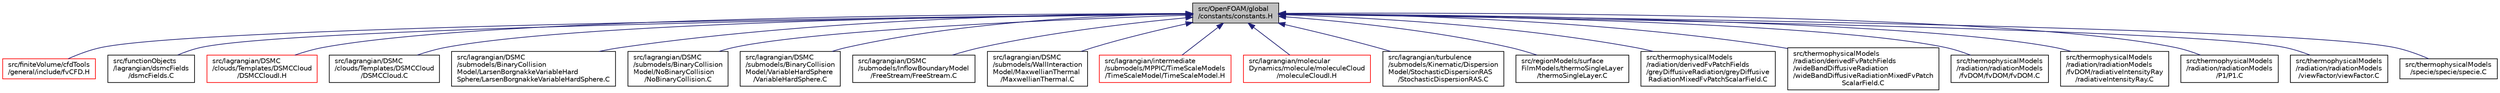 digraph "src/OpenFOAM/global/constants/constants.H"
{
  bgcolor="transparent";
  edge [fontname="Helvetica",fontsize="10",labelfontname="Helvetica",labelfontsize="10"];
  node [fontname="Helvetica",fontsize="10",shape=record];
  Node129 [label="src/OpenFOAM/global\l/constants/constants.H",height=0.2,width=0.4,color="black", fillcolor="grey75", style="filled", fontcolor="black"];
  Node129 -> Node130 [dir="back",color="midnightblue",fontsize="10",style="solid",fontname="Helvetica"];
  Node130 [label="src/finiteVolume/cfdTools\l/general/include/fvCFD.H",height=0.2,width=0.4,color="red",URL="$a01328.html"];
  Node129 -> Node135 [dir="back",color="midnightblue",fontsize="10",style="solid",fontname="Helvetica"];
  Node135 [label="src/functionObjects\l/lagrangian/dsmcFields\l/dsmcFields.C",height=0.2,width=0.4,color="black",URL="$a04916.html"];
  Node129 -> Node136 [dir="back",color="midnightblue",fontsize="10",style="solid",fontname="Helvetica"];
  Node136 [label="src/lagrangian/DSMC\l/clouds/Templates/DSMCCloud\l/DSMCCloudI.H",height=0.2,width=0.4,color="red",URL="$a05708.html"];
  Node129 -> Node139 [dir="back",color="midnightblue",fontsize="10",style="solid",fontname="Helvetica"];
  Node139 [label="src/lagrangian/DSMC\l/clouds/Templates/DSMCCloud\l/DSMCCloud.C",height=0.2,width=0.4,color="black",URL="$a05702.html"];
  Node129 -> Node149 [dir="back",color="midnightblue",fontsize="10",style="solid",fontname="Helvetica"];
  Node149 [label="src/lagrangian/DSMC\l/submodels/BinaryCollision\lModel/LarsenBorgnakkeVariableHard\lSphere/LarsenBorgnakkeVariableHardSphere.C",height=0.2,width=0.4,color="black",URL="$a05750.html"];
  Node129 -> Node150 [dir="back",color="midnightblue",fontsize="10",style="solid",fontname="Helvetica"];
  Node150 [label="src/lagrangian/DSMC\l/submodels/BinaryCollision\lModel/NoBinaryCollision\l/NoBinaryCollision.C",height=0.2,width=0.4,color="black",URL="$a05756.html"];
  Node129 -> Node151 [dir="back",color="midnightblue",fontsize="10",style="solid",fontname="Helvetica"];
  Node151 [label="src/lagrangian/DSMC\l/submodels/BinaryCollision\lModel/VariableHardSphere\l/VariableHardSphere.C",height=0.2,width=0.4,color="black",URL="$a05762.html"];
  Node129 -> Node152 [dir="back",color="midnightblue",fontsize="10",style="solid",fontname="Helvetica"];
  Node152 [label="src/lagrangian/DSMC\l/submodels/InflowBoundaryModel\l/FreeStream/FreeStream.C",height=0.2,width=0.4,color="black",URL="$a05768.html"];
  Node129 -> Node153 [dir="back",color="midnightblue",fontsize="10",style="solid",fontname="Helvetica"];
  Node153 [label="src/lagrangian/DSMC\l/submodels/WallInteraction\lModel/MaxwellianThermal\l/MaxwellianThermal.C",height=0.2,width=0.4,color="black",URL="$a05789.html"];
  Node129 -> Node154 [dir="back",color="midnightblue",fontsize="10",style="solid",fontname="Helvetica"];
  Node154 [label="src/lagrangian/intermediate\l/submodels/MPPIC/TimeScaleModels\l/TimeScaleModel/TimeScaleModel.H",height=0.2,width=0.4,color="red",URL="$a06845.html"];
  Node129 -> Node165 [dir="back",color="midnightblue",fontsize="10",style="solid",fontname="Helvetica"];
  Node165 [label="src/lagrangian/molecular\lDynamics/molecule/moleculeCloud\l/moleculeCloudI.H",height=0.2,width=0.4,color="red",URL="$a07139.html"];
  Node129 -> Node171 [dir="back",color="midnightblue",fontsize="10",style="solid",fontname="Helvetica"];
  Node171 [label="src/lagrangian/turbulence\l/submodels/Kinematic/Dispersion\lModel/StochasticDispersionRAS\l/StochasticDispersionRAS.C",height=0.2,width=0.4,color="black",URL="$a07502.html"];
  Node129 -> Node172 [dir="back",color="midnightblue",fontsize="10",style="solid",fontname="Helvetica"];
  Node172 [label="src/regionModels/surface\lFilmModels/thermoSingleLayer\l/thermoSingleLayer.C",height=0.2,width=0.4,color="black",URL="$a14456.html"];
  Node129 -> Node173 [dir="back",color="midnightblue",fontsize="10",style="solid",fontname="Helvetica"];
  Node173 [label="src/thermophysicalModels\l/radiation/derivedFvPatchFields\l/greyDiffusiveRadiation/greyDiffusive\lRadiationMixedFvPatchScalarField.C",height=0.2,width=0.4,color="black",URL="$a16349.html"];
  Node129 -> Node174 [dir="back",color="midnightblue",fontsize="10",style="solid",fontname="Helvetica"];
  Node174 [label="src/thermophysicalModels\l/radiation/derivedFvPatchFields\l/wideBandDiffusiveRadiation\l/wideBandDiffusiveRadiationMixedFvPatch\lScalarField.C",height=0.2,width=0.4,color="black",URL="$a16379.html"];
  Node129 -> Node175 [dir="back",color="midnightblue",fontsize="10",style="solid",fontname="Helvetica"];
  Node175 [label="src/thermophysicalModels\l/radiation/radiationModels\l/fvDOM/fvDOM/fvDOM.C",height=0.2,width=0.4,color="black",URL="$a16406.html"];
  Node129 -> Node176 [dir="back",color="midnightblue",fontsize="10",style="solid",fontname="Helvetica"];
  Node176 [label="src/thermophysicalModels\l/radiation/radiationModels\l/fvDOM/radiativeIntensityRay\l/radiativeIntensityRay.C",height=0.2,width=0.4,color="black",URL="$a16415.html"];
  Node129 -> Node177 [dir="back",color="midnightblue",fontsize="10",style="solid",fontname="Helvetica"];
  Node177 [label="src/thermophysicalModels\l/radiation/radiationModels\l/P1/P1.C",height=0.2,width=0.4,color="black",URL="$a16430.html"];
  Node129 -> Node178 [dir="back",color="midnightblue",fontsize="10",style="solid",fontname="Helvetica"];
  Node178 [label="src/thermophysicalModels\l/radiation/radiationModels\l/viewFactor/viewFactor.C",height=0.2,width=0.4,color="black",URL="$a16445.html"];
  Node129 -> Node179 [dir="back",color="midnightblue",fontsize="10",style="solid",fontname="Helvetica"];
  Node179 [label="src/thermophysicalModels\l/specie/specie/specie.C",height=0.2,width=0.4,color="black",URL="$a17054.html"];
}
